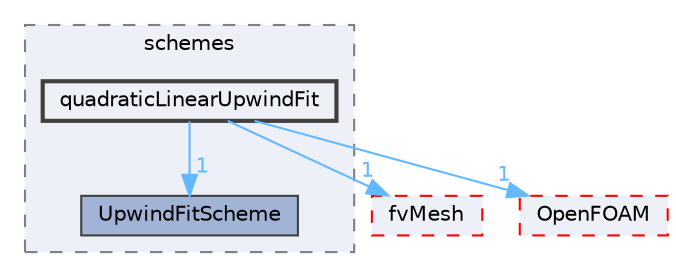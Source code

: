 digraph "src/finiteVolume/interpolation/surfaceInterpolation/schemes/quadraticLinearUpwindFit"
{
 // LATEX_PDF_SIZE
  bgcolor="transparent";
  edge [fontname=Helvetica,fontsize=10,labelfontname=Helvetica,labelfontsize=10];
  node [fontname=Helvetica,fontsize=10,shape=box,height=0.2,width=0.4];
  compound=true
  subgraph clusterdir_deb7d71175aa940c147966c547ebcb7e {
    graph [ bgcolor="#edf0f7", pencolor="grey50", label="schemes", fontname=Helvetica,fontsize=10 style="filled,dashed", URL="dir_deb7d71175aa940c147966c547ebcb7e.html",tooltip=""]
  dir_1afd78ac93aa70cb906e64b5002585a3 [label="UpwindFitScheme", fillcolor="#a2b4d6", color="grey25", style="filled", URL="dir_1afd78ac93aa70cb906e64b5002585a3.html",tooltip=""];
  dir_7acc3717b20ec50a2d3c6bf68c2f5c24 [label="quadraticLinearUpwindFit", fillcolor="#edf0f7", color="grey25", style="filled,bold", URL="dir_7acc3717b20ec50a2d3c6bf68c2f5c24.html",tooltip=""];
  }
  dir_c382fa095c9c33d8673c0dd60aaef275 [label="fvMesh", fillcolor="#edf0f7", color="red", style="filled,dashed", URL="dir_c382fa095c9c33d8673c0dd60aaef275.html",tooltip=""];
  dir_c5473ff19b20e6ec4dfe5c310b3778a8 [label="OpenFOAM", fillcolor="#edf0f7", color="red", style="filled,dashed", URL="dir_c5473ff19b20e6ec4dfe5c310b3778a8.html",tooltip=""];
  dir_7acc3717b20ec50a2d3c6bf68c2f5c24->dir_1afd78ac93aa70cb906e64b5002585a3 [headlabel="1", labeldistance=1.5 headhref="dir_003154_004239.html" href="dir_003154_004239.html" color="steelblue1" fontcolor="steelblue1"];
  dir_7acc3717b20ec50a2d3c6bf68c2f5c24->dir_c382fa095c9c33d8673c0dd60aaef275 [headlabel="1", labeldistance=1.5 headhref="dir_003154_001544.html" href="dir_003154_001544.html" color="steelblue1" fontcolor="steelblue1"];
  dir_7acc3717b20ec50a2d3c6bf68c2f5c24->dir_c5473ff19b20e6ec4dfe5c310b3778a8 [headlabel="1", labeldistance=1.5 headhref="dir_003154_002695.html" href="dir_003154_002695.html" color="steelblue1" fontcolor="steelblue1"];
}
